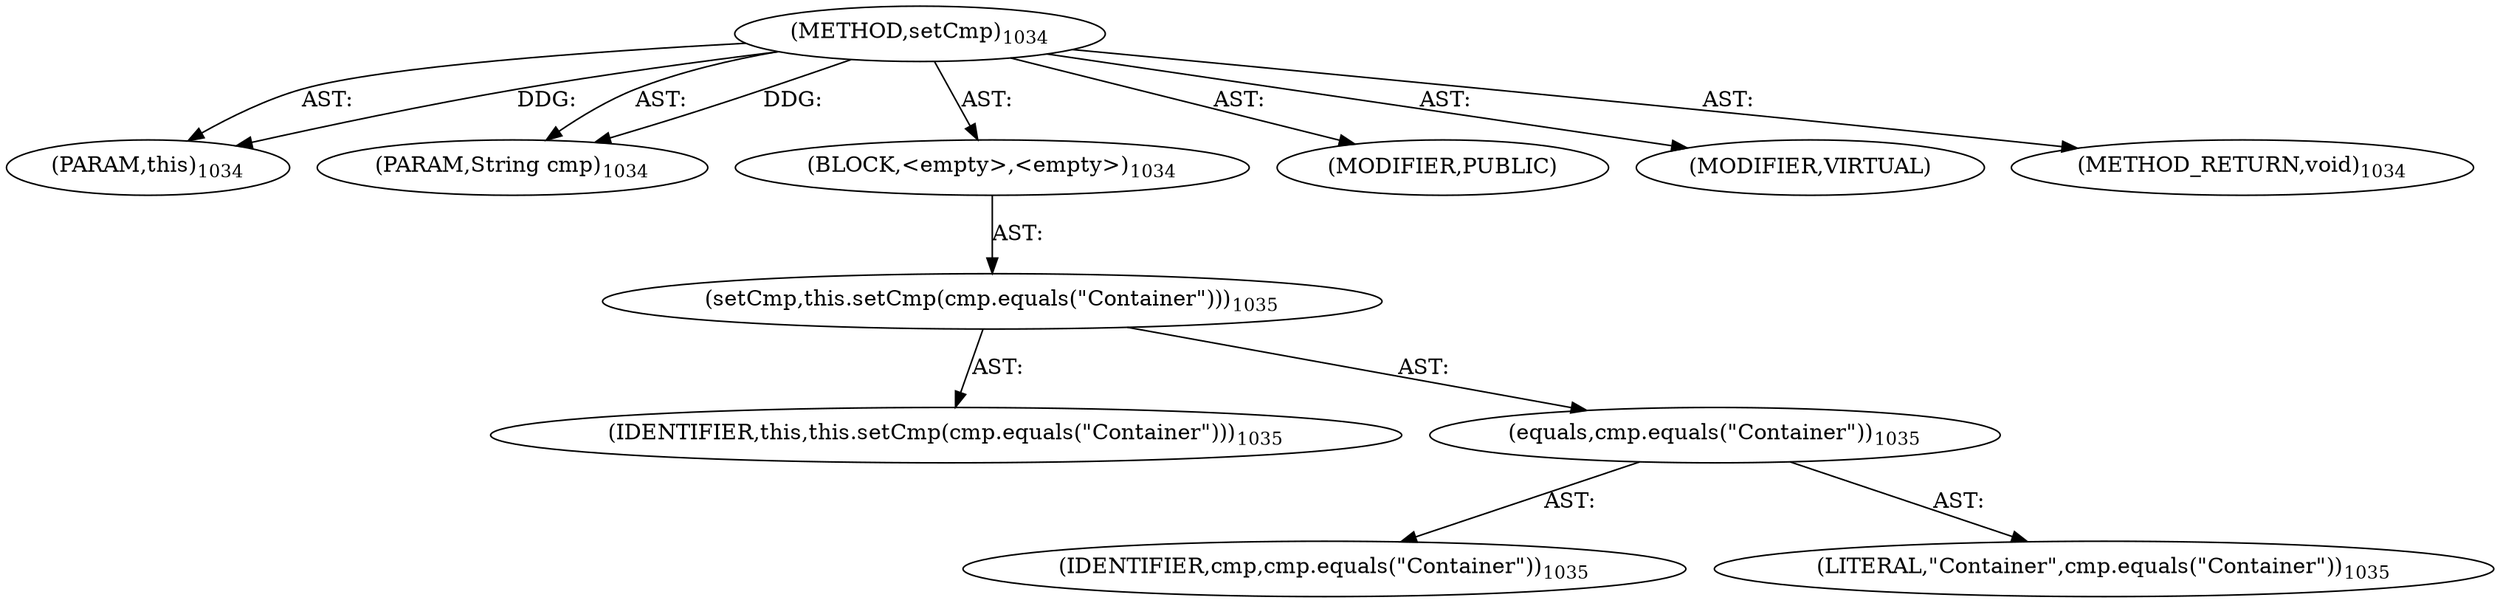 digraph "setCmp" {  
"111669149740" [label = <(METHOD,setCmp)<SUB>1034</SUB>> ]
"115964117014" [label = <(PARAM,this)<SUB>1034</SUB>> ]
"115964117085" [label = <(PARAM,String cmp)<SUB>1034</SUB>> ]
"25769803920" [label = <(BLOCK,&lt;empty&gt;,&lt;empty&gt;)<SUB>1034</SUB>> ]
"30064771709" [label = <(setCmp,this.setCmp(cmp.equals(&quot;Container&quot;)))<SUB>1035</SUB>> ]
"68719476772" [label = <(IDENTIFIER,this,this.setCmp(cmp.equals(&quot;Container&quot;)))<SUB>1035</SUB>> ]
"30064771710" [label = <(equals,cmp.equals(&quot;Container&quot;))<SUB>1035</SUB>> ]
"68719477247" [label = <(IDENTIFIER,cmp,cmp.equals(&quot;Container&quot;))<SUB>1035</SUB>> ]
"90194313358" [label = <(LITERAL,&quot;Container&quot;,cmp.equals(&quot;Container&quot;))<SUB>1035</SUB>> ]
"133143986302" [label = <(MODIFIER,PUBLIC)> ]
"133143986303" [label = <(MODIFIER,VIRTUAL)> ]
"128849018924" [label = <(METHOD_RETURN,void)<SUB>1034</SUB>> ]
  "111669149740" -> "115964117014"  [ label = "AST: "] 
  "111669149740" -> "115964117085"  [ label = "AST: "] 
  "111669149740" -> "25769803920"  [ label = "AST: "] 
  "111669149740" -> "133143986302"  [ label = "AST: "] 
  "111669149740" -> "133143986303"  [ label = "AST: "] 
  "111669149740" -> "128849018924"  [ label = "AST: "] 
  "25769803920" -> "30064771709"  [ label = "AST: "] 
  "30064771709" -> "68719476772"  [ label = "AST: "] 
  "30064771709" -> "30064771710"  [ label = "AST: "] 
  "30064771710" -> "68719477247"  [ label = "AST: "] 
  "30064771710" -> "90194313358"  [ label = "AST: "] 
  "111669149740" -> "115964117014"  [ label = "DDG: "] 
  "111669149740" -> "115964117085"  [ label = "DDG: "] 
}
